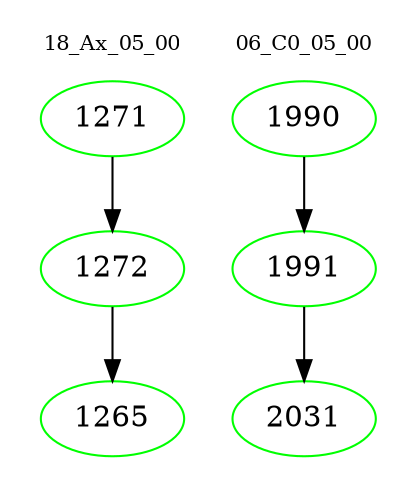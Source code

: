 digraph{
subgraph cluster_0 {
color = white
label = "18_Ax_05_00";
fontsize=10;
T0_1271 [label="1271", color="green"]
T0_1271 -> T0_1272 [color="black"]
T0_1272 [label="1272", color="green"]
T0_1272 -> T0_1265 [color="black"]
T0_1265 [label="1265", color="green"]
}
subgraph cluster_1 {
color = white
label = "06_C0_05_00";
fontsize=10;
T1_1990 [label="1990", color="green"]
T1_1990 -> T1_1991 [color="black"]
T1_1991 [label="1991", color="green"]
T1_1991 -> T1_2031 [color="black"]
T1_2031 [label="2031", color="green"]
}
}
